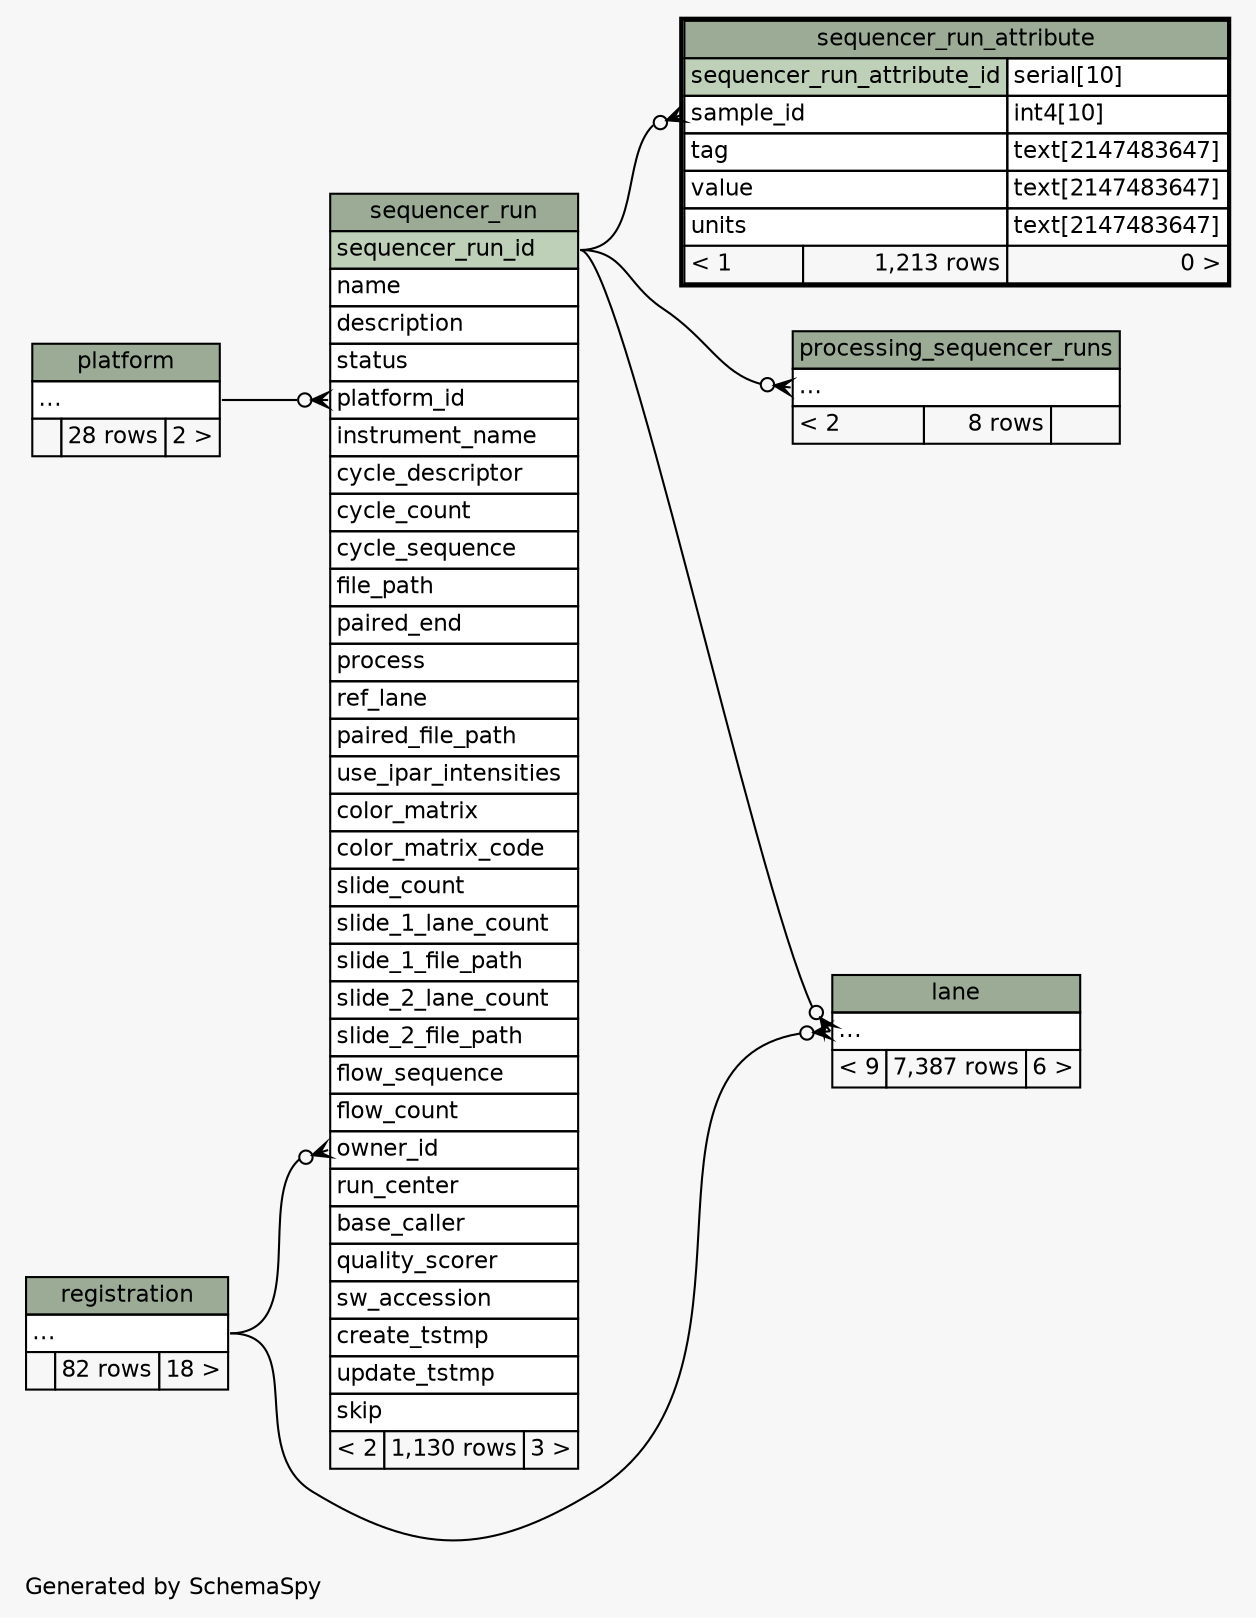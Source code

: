 // dot 2.26.3 on Linux 3.5.0-47-generic
// SchemaSpy rev 590
digraph "twoDegreesRelationshipsDiagram" {
  graph [
    rankdir="RL"
    bgcolor="#f7f7f7"
    label="\nGenerated by SchemaSpy"
    labeljust="l"
    nodesep="0.18"
    ranksep="0.46"
    fontname="Helvetica"
    fontsize="11"
  ];
  node [
    fontname="Helvetica"
    fontsize="11"
    shape="plaintext"
  ];
  edge [
    arrowsize="0.8"
  ];
  "lane":"elipses":w -> "registration":"elipses":e [arrowhead=none dir=back arrowtail=crowodot];
  "lane":"elipses":w -> "sequencer_run":"sequencer_run_id":e [arrowhead=none dir=back arrowtail=crowodot];
  "processing_sequencer_runs":"elipses":w -> "sequencer_run":"sequencer_run_id":e [arrowhead=none dir=back arrowtail=crowodot];
  "sequencer_run":"owner_id":w -> "registration":"elipses":e [arrowhead=none dir=back arrowtail=crowodot];
  "sequencer_run":"platform_id":w -> "platform":"elipses":e [arrowhead=none dir=back arrowtail=crowodot];
  "sequencer_run_attribute":"sample_id":w -> "sequencer_run":"sequencer_run_id":e [arrowhead=none dir=back arrowtail=crowodot];
  "lane" [
    label=<
    <TABLE BORDER="0" CELLBORDER="1" CELLSPACING="0" BGCOLOR="#ffffff">
      <TR><TD COLSPAN="3" BGCOLOR="#9bab96" ALIGN="CENTER">lane</TD></TR>
      <TR><TD PORT="elipses" COLSPAN="3" ALIGN="LEFT">...</TD></TR>
      <TR><TD ALIGN="LEFT" BGCOLOR="#f7f7f7">&lt; 9</TD><TD ALIGN="RIGHT" BGCOLOR="#f7f7f7">7,387 rows</TD><TD ALIGN="RIGHT" BGCOLOR="#f7f7f7">6 &gt;</TD></TR>
    </TABLE>>
    URL="lane.html"
    tooltip="lane"
  ];
  "platform" [
    label=<
    <TABLE BORDER="0" CELLBORDER="1" CELLSPACING="0" BGCOLOR="#ffffff">
      <TR><TD COLSPAN="3" BGCOLOR="#9bab96" ALIGN="CENTER">platform</TD></TR>
      <TR><TD PORT="elipses" COLSPAN="3" ALIGN="LEFT">...</TD></TR>
      <TR><TD ALIGN="LEFT" BGCOLOR="#f7f7f7">  </TD><TD ALIGN="RIGHT" BGCOLOR="#f7f7f7">28 rows</TD><TD ALIGN="RIGHT" BGCOLOR="#f7f7f7">2 &gt;</TD></TR>
    </TABLE>>
    URL="platform.html"
    tooltip="platform"
  ];
  "processing_sequencer_runs" [
    label=<
    <TABLE BORDER="0" CELLBORDER="1" CELLSPACING="0" BGCOLOR="#ffffff">
      <TR><TD COLSPAN="3" BGCOLOR="#9bab96" ALIGN="CENTER">processing_sequencer_runs</TD></TR>
      <TR><TD PORT="elipses" COLSPAN="3" ALIGN="LEFT">...</TD></TR>
      <TR><TD ALIGN="LEFT" BGCOLOR="#f7f7f7">&lt; 2</TD><TD ALIGN="RIGHT" BGCOLOR="#f7f7f7">8 rows</TD><TD ALIGN="RIGHT" BGCOLOR="#f7f7f7">  </TD></TR>
    </TABLE>>
    URL="processing_sequencer_runs.html"
    tooltip="processing_sequencer_runs"
  ];
  "registration" [
    label=<
    <TABLE BORDER="0" CELLBORDER="1" CELLSPACING="0" BGCOLOR="#ffffff">
      <TR><TD COLSPAN="3" BGCOLOR="#9bab96" ALIGN="CENTER">registration</TD></TR>
      <TR><TD PORT="elipses" COLSPAN="3" ALIGN="LEFT">...</TD></TR>
      <TR><TD ALIGN="LEFT" BGCOLOR="#f7f7f7">  </TD><TD ALIGN="RIGHT" BGCOLOR="#f7f7f7">82 rows</TD><TD ALIGN="RIGHT" BGCOLOR="#f7f7f7">18 &gt;</TD></TR>
    </TABLE>>
    URL="registration.html"
    tooltip="registration"
  ];
  "sequencer_run" [
    label=<
    <TABLE BORDER="0" CELLBORDER="1" CELLSPACING="0" BGCOLOR="#ffffff">
      <TR><TD COLSPAN="3" BGCOLOR="#9bab96" ALIGN="CENTER">sequencer_run</TD></TR>
      <TR><TD PORT="sequencer_run_id" COLSPAN="3" BGCOLOR="#bed1b8" ALIGN="LEFT">sequencer_run_id</TD></TR>
      <TR><TD PORT="name" COLSPAN="3" ALIGN="LEFT">name</TD></TR>
      <TR><TD PORT="description" COLSPAN="3" ALIGN="LEFT">description</TD></TR>
      <TR><TD PORT="status" COLSPAN="3" ALIGN="LEFT">status</TD></TR>
      <TR><TD PORT="platform_id" COLSPAN="3" ALIGN="LEFT">platform_id</TD></TR>
      <TR><TD PORT="instrument_name" COLSPAN="3" ALIGN="LEFT">instrument_name</TD></TR>
      <TR><TD PORT="cycle_descriptor" COLSPAN="3" ALIGN="LEFT">cycle_descriptor</TD></TR>
      <TR><TD PORT="cycle_count" COLSPAN="3" ALIGN="LEFT">cycle_count</TD></TR>
      <TR><TD PORT="cycle_sequence" COLSPAN="3" ALIGN="LEFT">cycle_sequence</TD></TR>
      <TR><TD PORT="file_path" COLSPAN="3" ALIGN="LEFT">file_path</TD></TR>
      <TR><TD PORT="paired_end" COLSPAN="3" ALIGN="LEFT">paired_end</TD></TR>
      <TR><TD PORT="process" COLSPAN="3" ALIGN="LEFT">process</TD></TR>
      <TR><TD PORT="ref_lane" COLSPAN="3" ALIGN="LEFT">ref_lane</TD></TR>
      <TR><TD PORT="paired_file_path" COLSPAN="3" ALIGN="LEFT">paired_file_path</TD></TR>
      <TR><TD PORT="use_ipar_intensities" COLSPAN="3" ALIGN="LEFT">use_ipar_intensities</TD></TR>
      <TR><TD PORT="color_matrix" COLSPAN="3" ALIGN="LEFT">color_matrix</TD></TR>
      <TR><TD PORT="color_matrix_code" COLSPAN="3" ALIGN="LEFT">color_matrix_code</TD></TR>
      <TR><TD PORT="slide_count" COLSPAN="3" ALIGN="LEFT">slide_count</TD></TR>
      <TR><TD PORT="slide_1_lane_count" COLSPAN="3" ALIGN="LEFT">slide_1_lane_count</TD></TR>
      <TR><TD PORT="slide_1_file_path" COLSPAN="3" ALIGN="LEFT">slide_1_file_path</TD></TR>
      <TR><TD PORT="slide_2_lane_count" COLSPAN="3" ALIGN="LEFT">slide_2_lane_count</TD></TR>
      <TR><TD PORT="slide_2_file_path" COLSPAN="3" ALIGN="LEFT">slide_2_file_path</TD></TR>
      <TR><TD PORT="flow_sequence" COLSPAN="3" ALIGN="LEFT">flow_sequence</TD></TR>
      <TR><TD PORT="flow_count" COLSPAN="3" ALIGN="LEFT">flow_count</TD></TR>
      <TR><TD PORT="owner_id" COLSPAN="3" ALIGN="LEFT">owner_id</TD></TR>
      <TR><TD PORT="run_center" COLSPAN="3" ALIGN="LEFT">run_center</TD></TR>
      <TR><TD PORT="base_caller" COLSPAN="3" ALIGN="LEFT">base_caller</TD></TR>
      <TR><TD PORT="quality_scorer" COLSPAN="3" ALIGN="LEFT">quality_scorer</TD></TR>
      <TR><TD PORT="sw_accession" COLSPAN="3" ALIGN="LEFT">sw_accession</TD></TR>
      <TR><TD PORT="create_tstmp" COLSPAN="3" ALIGN="LEFT">create_tstmp</TD></TR>
      <TR><TD PORT="update_tstmp" COLSPAN="3" ALIGN="LEFT">update_tstmp</TD></TR>
      <TR><TD PORT="skip" COLSPAN="3" ALIGN="LEFT">skip</TD></TR>
      <TR><TD ALIGN="LEFT" BGCOLOR="#f7f7f7">&lt; 2</TD><TD ALIGN="RIGHT" BGCOLOR="#f7f7f7">1,130 rows</TD><TD ALIGN="RIGHT" BGCOLOR="#f7f7f7">3 &gt;</TD></TR>
    </TABLE>>
    URL="sequencer_run.html"
    tooltip="sequencer_run"
  ];
  "sequencer_run_attribute" [
    label=<
    <TABLE BORDER="2" CELLBORDER="1" CELLSPACING="0" BGCOLOR="#ffffff">
      <TR><TD COLSPAN="3" BGCOLOR="#9bab96" ALIGN="CENTER">sequencer_run_attribute</TD></TR>
      <TR><TD PORT="sequencer_run_attribute_id" COLSPAN="2" BGCOLOR="#bed1b8" ALIGN="LEFT">sequencer_run_attribute_id</TD><TD PORT="sequencer_run_attribute_id.type" ALIGN="LEFT">serial[10]</TD></TR>
      <TR><TD PORT="sample_id" COLSPAN="2" ALIGN="LEFT">sample_id</TD><TD PORT="sample_id.type" ALIGN="LEFT">int4[10]</TD></TR>
      <TR><TD PORT="tag" COLSPAN="2" ALIGN="LEFT">tag</TD><TD PORT="tag.type" ALIGN="LEFT">text[2147483647]</TD></TR>
      <TR><TD PORT="value" COLSPAN="2" ALIGN="LEFT">value</TD><TD PORT="value.type" ALIGN="LEFT">text[2147483647]</TD></TR>
      <TR><TD PORT="units" COLSPAN="2" ALIGN="LEFT">units</TD><TD PORT="units.type" ALIGN="LEFT">text[2147483647]</TD></TR>
      <TR><TD ALIGN="LEFT" BGCOLOR="#f7f7f7">&lt; 1</TD><TD ALIGN="RIGHT" BGCOLOR="#f7f7f7">1,213 rows</TD><TD ALIGN="RIGHT" BGCOLOR="#f7f7f7">0 &gt;</TD></TR>
    </TABLE>>
    URL="sequencer_run_attribute.html"
    tooltip="sequencer_run_attribute"
  ];
}
